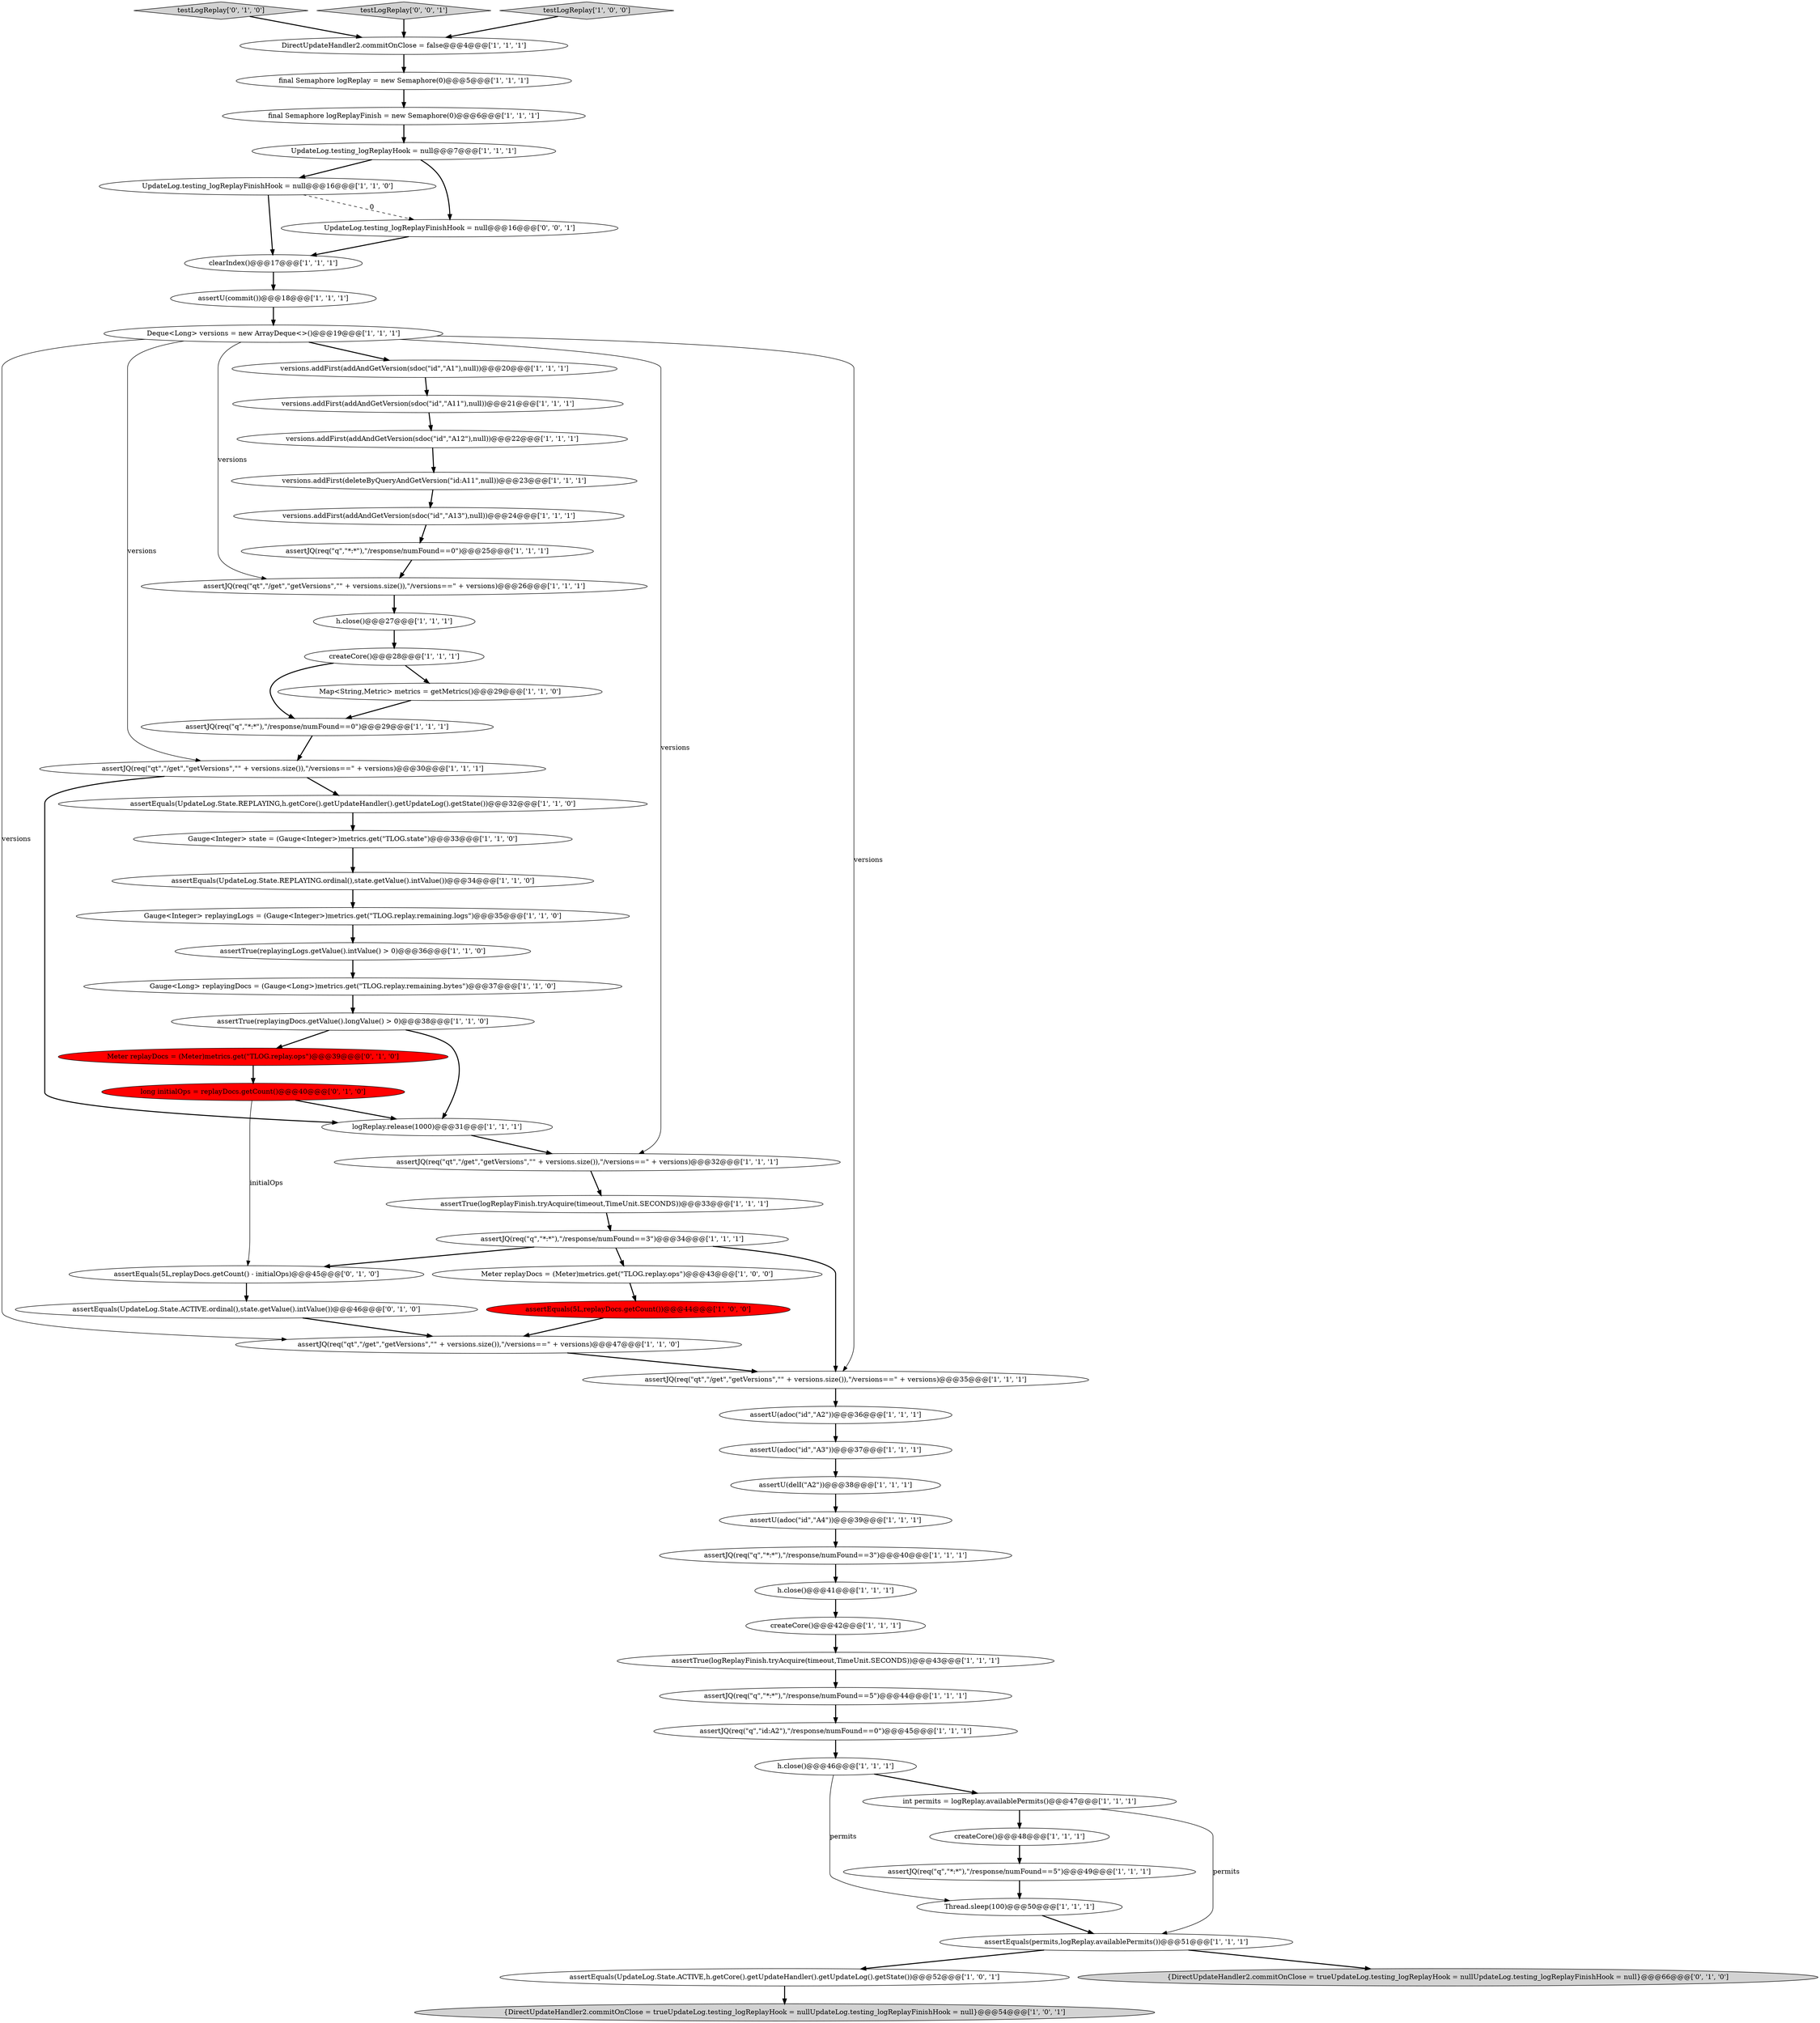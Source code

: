 digraph {
21 [style = filled, label = "assertJQ(req(\"q\",\"*:*\"),\"/response/numFound==0\")@@@29@@@['1', '1', '1']", fillcolor = white, shape = ellipse image = "AAA0AAABBB1BBB"];
37 [style = filled, label = "final Semaphore logReplay = new Semaphore(0)@@@5@@@['1', '1', '1']", fillcolor = white, shape = ellipse image = "AAA0AAABBB1BBB"];
19 [style = filled, label = "Gauge<Long> replayingDocs = (Gauge<Long>)metrics.get(\"TLOG.replay.remaining.bytes\")@@@37@@@['1', '1', '0']", fillcolor = white, shape = ellipse image = "AAA0AAABBB1BBB"];
51 [style = filled, label = "createCore()@@@28@@@['1', '1', '1']", fillcolor = white, shape = ellipse image = "AAA0AAABBB1BBB"];
6 [style = filled, label = "versions.addFirst(addAndGetVersion(sdoc(\"id\",\"A13\"),null))@@@24@@@['1', '1', '1']", fillcolor = white, shape = ellipse image = "AAA0AAABBB1BBB"];
29 [style = filled, label = "assertEquals(5L,replayDocs.getCount())@@@44@@@['1', '0', '0']", fillcolor = red, shape = ellipse image = "AAA1AAABBB1BBB"];
24 [style = filled, label = "assertU(adoc(\"id\",\"A2\"))@@@36@@@['1', '1', '1']", fillcolor = white, shape = ellipse image = "AAA0AAABBB1BBB"];
34 [style = filled, label = "assertJQ(req(\"q\",\"*:*\"),\"/response/numFound==5\")@@@49@@@['1', '1', '1']", fillcolor = white, shape = ellipse image = "AAA0AAABBB1BBB"];
48 [style = filled, label = "assertJQ(req(\"qt\",\"/get\",\"getVersions\",\"\" + versions.size()),\"/versions==\" + versions)@@@30@@@['1', '1', '1']", fillcolor = white, shape = ellipse image = "AAA0AAABBB1BBB"];
49 [style = filled, label = "logReplay.release(1000)@@@31@@@['1', '1', '1']", fillcolor = white, shape = ellipse image = "AAA0AAABBB1BBB"];
32 [style = filled, label = "UpdateLog.testing_logReplayHook = null@@@7@@@['1', '1', '1']", fillcolor = white, shape = ellipse image = "AAA0AAABBB1BBB"];
59 [style = filled, label = "long initialOps = replayDocs.getCount()@@@40@@@['0', '1', '0']", fillcolor = red, shape = ellipse image = "AAA1AAABBB2BBB"];
4 [style = filled, label = "Gauge<Integer> replayingLogs = (Gauge<Integer>)metrics.get(\"TLOG.replay.remaining.logs\")@@@35@@@['1', '1', '0']", fillcolor = white, shape = ellipse image = "AAA0AAABBB1BBB"];
9 [style = filled, label = "assertJQ(req(\"q\",\"id:A2\"),\"/response/numFound==0\")@@@45@@@['1', '1', '1']", fillcolor = white, shape = ellipse image = "AAA0AAABBB1BBB"];
15 [style = filled, label = "Deque<Long> versions = new ArrayDeque<>()@@@19@@@['1', '1', '1']", fillcolor = white, shape = ellipse image = "AAA0AAABBB1BBB"];
50 [style = filled, label = "assertU(adoc(\"id\",\"A4\"))@@@39@@@['1', '1', '1']", fillcolor = white, shape = ellipse image = "AAA0AAABBB1BBB"];
10 [style = filled, label = "Gauge<Integer> state = (Gauge<Integer>)metrics.get(\"TLOG.state\")@@@33@@@['1', '1', '0']", fillcolor = white, shape = ellipse image = "AAA0AAABBB1BBB"];
33 [style = filled, label = "h.close()@@@41@@@['1', '1', '1']", fillcolor = white, shape = ellipse image = "AAA0AAABBB1BBB"];
38 [style = filled, label = "h.close()@@@27@@@['1', '1', '1']", fillcolor = white, shape = ellipse image = "AAA0AAABBB1BBB"];
0 [style = filled, label = "assertTrue(replayingDocs.getValue().longValue() > 0)@@@38@@@['1', '1', '0']", fillcolor = white, shape = ellipse image = "AAA0AAABBB1BBB"];
55 [style = filled, label = "Meter replayDocs = (Meter)metrics.get(\"TLOG.replay.ops\")@@@39@@@['0', '1', '0']", fillcolor = red, shape = ellipse image = "AAA1AAABBB2BBB"];
20 [style = filled, label = "clearIndex()@@@17@@@['1', '1', '1']", fillcolor = white, shape = ellipse image = "AAA0AAABBB1BBB"];
8 [style = filled, label = "assertJQ(req(\"q\",\"*:*\"),\"/response/numFound==5\")@@@44@@@['1', '1', '1']", fillcolor = white, shape = ellipse image = "AAA0AAABBB1BBB"];
31 [style = filled, label = "assertTrue(logReplayFinish.tryAcquire(timeout,TimeUnit.SECONDS))@@@43@@@['1', '1', '1']", fillcolor = white, shape = ellipse image = "AAA0AAABBB1BBB"];
52 [style = filled, label = "versions.addFirst(addAndGetVersion(sdoc(\"id\",\"A11\"),null))@@@21@@@['1', '1', '1']", fillcolor = white, shape = ellipse image = "AAA0AAABBB1BBB"];
23 [style = filled, label = "assertEquals(UpdateLog.State.REPLAYING.ordinal(),state.getValue().intValue())@@@34@@@['1', '1', '0']", fillcolor = white, shape = ellipse image = "AAA0AAABBB1BBB"];
11 [style = filled, label = "Thread.sleep(100)@@@50@@@['1', '1', '1']", fillcolor = white, shape = ellipse image = "AAA0AAABBB1BBB"];
47 [style = filled, label = "assertJQ(req(\"qt\",\"/get\",\"getVersions\",\"\" + versions.size()),\"/versions==\" + versions)@@@47@@@['1', '1', '0']", fillcolor = white, shape = ellipse image = "AAA0AAABBB1BBB"];
27 [style = filled, label = "assertJQ(req(\"q\",\"*:*\"),\"/response/numFound==3\")@@@34@@@['1', '1', '1']", fillcolor = white, shape = ellipse image = "AAA0AAABBB1BBB"];
22 [style = filled, label = "createCore()@@@48@@@['1', '1', '1']", fillcolor = white, shape = ellipse image = "AAA0AAABBB1BBB"];
41 [style = filled, label = "assertJQ(req(\"qt\",\"/get\",\"getVersions\",\"\" + versions.size()),\"/versions==\" + versions)@@@35@@@['1', '1', '1']", fillcolor = white, shape = ellipse image = "AAA0AAABBB1BBB"];
1 [style = filled, label = "UpdateLog.testing_logReplayFinishHook = null@@@16@@@['1', '1', '0']", fillcolor = white, shape = ellipse image = "AAA0AAABBB1BBB"];
54 [style = filled, label = "testLogReplay['0', '1', '0']", fillcolor = lightgray, shape = diamond image = "AAA0AAABBB2BBB"];
60 [style = filled, label = "UpdateLog.testing_logReplayFinishHook = null@@@16@@@['0', '0', '1']", fillcolor = white, shape = ellipse image = "AAA0AAABBB3BBB"];
28 [style = filled, label = "Meter replayDocs = (Meter)metrics.get(\"TLOG.replay.ops\")@@@43@@@['1', '0', '0']", fillcolor = white, shape = ellipse image = "AAA0AAABBB1BBB"];
18 [style = filled, label = "assertEquals(permits,logReplay.availablePermits())@@@51@@@['1', '1', '1']", fillcolor = white, shape = ellipse image = "AAA0AAABBB1BBB"];
26 [style = filled, label = "assertU(commit())@@@18@@@['1', '1', '1']", fillcolor = white, shape = ellipse image = "AAA0AAABBB1BBB"];
2 [style = filled, label = "Map<String,Metric> metrics = getMetrics()@@@29@@@['1', '1', '0']", fillcolor = white, shape = ellipse image = "AAA0AAABBB1BBB"];
25 [style = filled, label = "assertJQ(req(\"q\",\"*:*\"),\"/response/numFound==3\")@@@40@@@['1', '1', '1']", fillcolor = white, shape = ellipse image = "AAA0AAABBB1BBB"];
36 [style = filled, label = "versions.addFirst(deleteByQueryAndGetVersion(\"id:A11\",null))@@@23@@@['1', '1', '1']", fillcolor = white, shape = ellipse image = "AAA0AAABBB1BBB"];
3 [style = filled, label = "final Semaphore logReplayFinish = new Semaphore(0)@@@6@@@['1', '1', '1']", fillcolor = white, shape = ellipse image = "AAA0AAABBB1BBB"];
16 [style = filled, label = "versions.addFirst(addAndGetVersion(sdoc(\"id\",\"A12\"),null))@@@22@@@['1', '1', '1']", fillcolor = white, shape = ellipse image = "AAA0AAABBB1BBB"];
40 [style = filled, label = "assertTrue(replayingLogs.getValue().intValue() > 0)@@@36@@@['1', '1', '0']", fillcolor = white, shape = ellipse image = "AAA0AAABBB1BBB"];
42 [style = filled, label = "h.close()@@@46@@@['1', '1', '1']", fillcolor = white, shape = ellipse image = "AAA0AAABBB1BBB"];
14 [style = filled, label = "assertTrue(logReplayFinish.tryAcquire(timeout,TimeUnit.SECONDS))@@@33@@@['1', '1', '1']", fillcolor = white, shape = ellipse image = "AAA0AAABBB1BBB"];
39 [style = filled, label = "assertJQ(req(\"qt\",\"/get\",\"getVersions\",\"\" + versions.size()),\"/versions==\" + versions)@@@26@@@['1', '1', '1']", fillcolor = white, shape = ellipse image = "AAA0AAABBB1BBB"];
13 [style = filled, label = "versions.addFirst(addAndGetVersion(sdoc(\"id\",\"A1\"),null))@@@20@@@['1', '1', '1']", fillcolor = white, shape = ellipse image = "AAA0AAABBB1BBB"];
7 [style = filled, label = "assertJQ(req(\"q\",\"*:*\"),\"/response/numFound==0\")@@@25@@@['1', '1', '1']", fillcolor = white, shape = ellipse image = "AAA0AAABBB1BBB"];
30 [style = filled, label = "createCore()@@@42@@@['1', '1', '1']", fillcolor = white, shape = ellipse image = "AAA0AAABBB1BBB"];
43 [style = filled, label = "assertJQ(req(\"qt\",\"/get\",\"getVersions\",\"\" + versions.size()),\"/versions==\" + versions)@@@32@@@['1', '1', '1']", fillcolor = white, shape = ellipse image = "AAA0AAABBB1BBB"];
53 [style = filled, label = "{DirectUpdateHandler2.commitOnClose = trueUpdateLog.testing_logReplayHook = nullUpdateLog.testing_logReplayFinishHook = null}@@@54@@@['1', '0', '1']", fillcolor = lightgray, shape = ellipse image = "AAA0AAABBB1BBB"];
61 [style = filled, label = "testLogReplay['0', '0', '1']", fillcolor = lightgray, shape = diamond image = "AAA0AAABBB3BBB"];
44 [style = filled, label = "int permits = logReplay.availablePermits()@@@47@@@['1', '1', '1']", fillcolor = white, shape = ellipse image = "AAA0AAABBB1BBB"];
5 [style = filled, label = "testLogReplay['1', '0', '0']", fillcolor = lightgray, shape = diamond image = "AAA0AAABBB1BBB"];
46 [style = filled, label = "assertEquals(UpdateLog.State.ACTIVE,h.getCore().getUpdateHandler().getUpdateLog().getState())@@@52@@@['1', '0', '1']", fillcolor = white, shape = ellipse image = "AAA0AAABBB1BBB"];
58 [style = filled, label = "assertEquals(UpdateLog.State.ACTIVE.ordinal(),state.getValue().intValue())@@@46@@@['0', '1', '0']", fillcolor = white, shape = ellipse image = "AAA0AAABBB2BBB"];
35 [style = filled, label = "DirectUpdateHandler2.commitOnClose = false@@@4@@@['1', '1', '1']", fillcolor = white, shape = ellipse image = "AAA0AAABBB1BBB"];
45 [style = filled, label = "assertU(delI(\"A2\"))@@@38@@@['1', '1', '1']", fillcolor = white, shape = ellipse image = "AAA0AAABBB1BBB"];
56 [style = filled, label = "{DirectUpdateHandler2.commitOnClose = trueUpdateLog.testing_logReplayHook = nullUpdateLog.testing_logReplayFinishHook = null}@@@66@@@['0', '1', '0']", fillcolor = lightgray, shape = ellipse image = "AAA0AAABBB2BBB"];
57 [style = filled, label = "assertEquals(5L,replayDocs.getCount() - initialOps)@@@45@@@['0', '1', '0']", fillcolor = white, shape = ellipse image = "AAA0AAABBB2BBB"];
12 [style = filled, label = "assertEquals(UpdateLog.State.REPLAYING,h.getCore().getUpdateHandler().getUpdateLog().getState())@@@32@@@['1', '1', '0']", fillcolor = white, shape = ellipse image = "AAA0AAABBB1BBB"];
17 [style = filled, label = "assertU(adoc(\"id\",\"A3\"))@@@37@@@['1', '1', '1']", fillcolor = white, shape = ellipse image = "AAA0AAABBB1BBB"];
36->6 [style = bold, label=""];
4->40 [style = bold, label=""];
28->29 [style = bold, label=""];
61->35 [style = bold, label=""];
54->35 [style = bold, label=""];
16->36 [style = bold, label=""];
60->20 [style = bold, label=""];
15->13 [style = bold, label=""];
59->49 [style = bold, label=""];
48->49 [style = bold, label=""];
9->42 [style = bold, label=""];
25->33 [style = bold, label=""];
41->24 [style = bold, label=""];
55->59 [style = bold, label=""];
20->26 [style = bold, label=""];
38->51 [style = bold, label=""];
27->28 [style = bold, label=""];
51->21 [style = bold, label=""];
15->39 [style = solid, label="versions"];
46->53 [style = bold, label=""];
23->4 [style = bold, label=""];
21->48 [style = bold, label=""];
1->20 [style = bold, label=""];
40->19 [style = bold, label=""];
17->45 [style = bold, label=""];
15->47 [style = solid, label="versions"];
18->56 [style = bold, label=""];
1->60 [style = dashed, label="0"];
57->58 [style = bold, label=""];
42->11 [style = solid, label="permits"];
27->57 [style = bold, label=""];
49->43 [style = bold, label=""];
34->11 [style = bold, label=""];
11->18 [style = bold, label=""];
19->0 [style = bold, label=""];
37->3 [style = bold, label=""];
50->25 [style = bold, label=""];
44->18 [style = solid, label="permits"];
48->12 [style = bold, label=""];
12->10 [style = bold, label=""];
58->47 [style = bold, label=""];
42->44 [style = bold, label=""];
32->60 [style = bold, label=""];
52->16 [style = bold, label=""];
0->49 [style = bold, label=""];
43->14 [style = bold, label=""];
35->37 [style = bold, label=""];
7->39 [style = bold, label=""];
51->2 [style = bold, label=""];
2->21 [style = bold, label=""];
10->23 [style = bold, label=""];
45->50 [style = bold, label=""];
30->31 [style = bold, label=""];
32->1 [style = bold, label=""];
22->34 [style = bold, label=""];
0->55 [style = bold, label=""];
26->15 [style = bold, label=""];
24->17 [style = bold, label=""];
8->9 [style = bold, label=""];
27->41 [style = bold, label=""];
39->38 [style = bold, label=""];
47->41 [style = bold, label=""];
33->30 [style = bold, label=""];
18->46 [style = bold, label=""];
44->22 [style = bold, label=""];
14->27 [style = bold, label=""];
59->57 [style = solid, label="initialOps"];
6->7 [style = bold, label=""];
3->32 [style = bold, label=""];
13->52 [style = bold, label=""];
15->43 [style = solid, label="versions"];
15->48 [style = solid, label="versions"];
31->8 [style = bold, label=""];
15->41 [style = solid, label="versions"];
5->35 [style = bold, label=""];
29->47 [style = bold, label=""];
}
